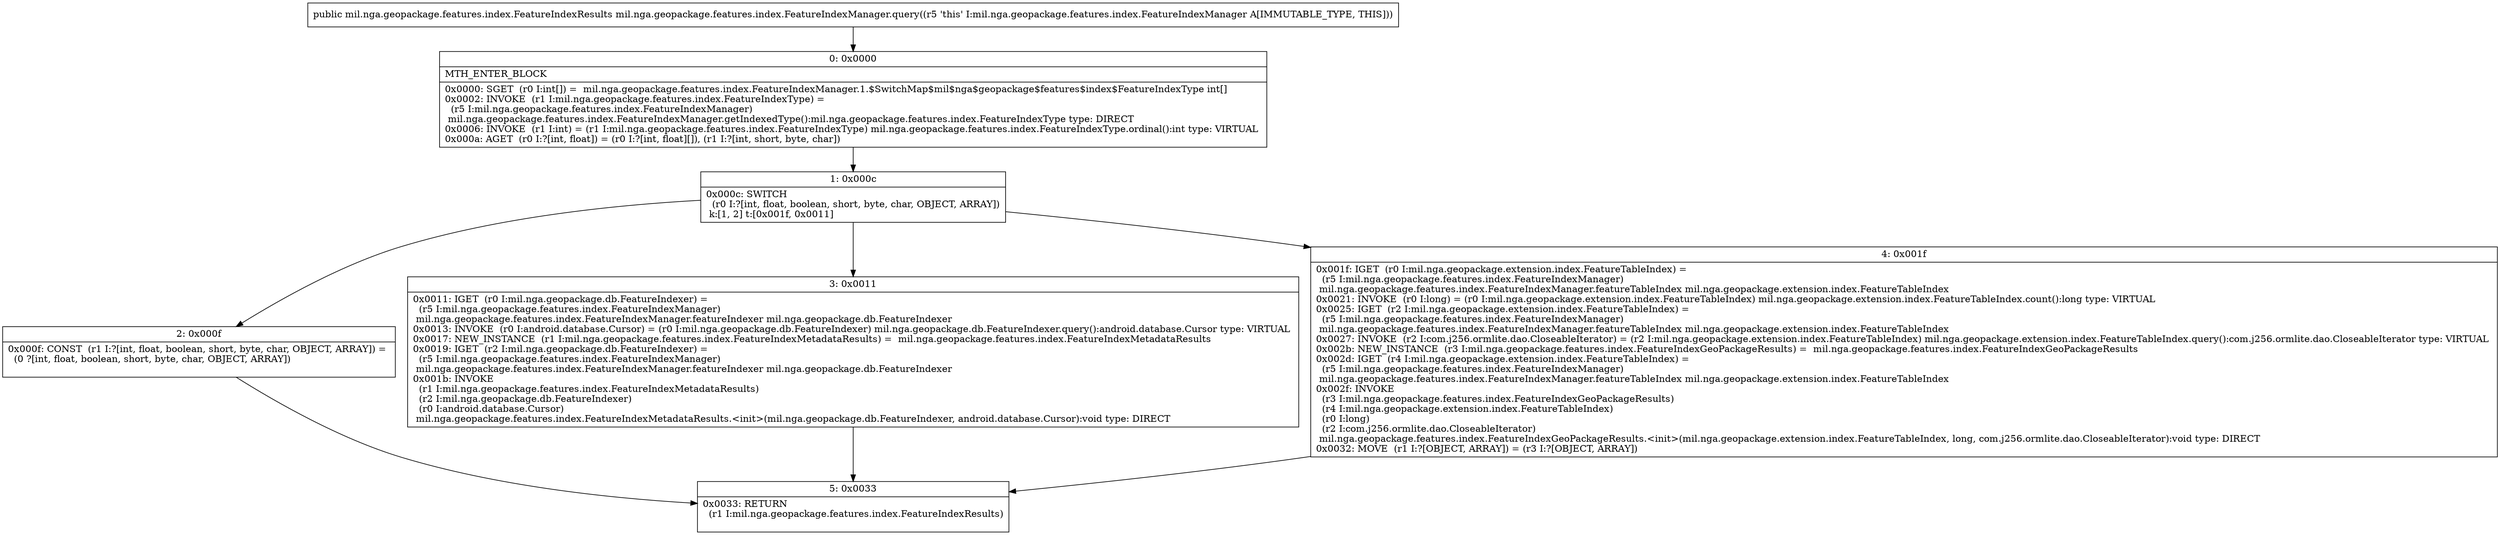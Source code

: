 digraph "CFG formil.nga.geopackage.features.index.FeatureIndexManager.query()Lmil\/nga\/geopackage\/features\/index\/FeatureIndexResults;" {
Node_0 [shape=record,label="{0\:\ 0x0000|MTH_ENTER_BLOCK\l|0x0000: SGET  (r0 I:int[]) =  mil.nga.geopackage.features.index.FeatureIndexManager.1.$SwitchMap$mil$nga$geopackage$features$index$FeatureIndexType int[] \l0x0002: INVOKE  (r1 I:mil.nga.geopackage.features.index.FeatureIndexType) = \l  (r5 I:mil.nga.geopackage.features.index.FeatureIndexManager)\l mil.nga.geopackage.features.index.FeatureIndexManager.getIndexedType():mil.nga.geopackage.features.index.FeatureIndexType type: DIRECT \l0x0006: INVOKE  (r1 I:int) = (r1 I:mil.nga.geopackage.features.index.FeatureIndexType) mil.nga.geopackage.features.index.FeatureIndexType.ordinal():int type: VIRTUAL \l0x000a: AGET  (r0 I:?[int, float]) = (r0 I:?[int, float][]), (r1 I:?[int, short, byte, char]) \l}"];
Node_1 [shape=record,label="{1\:\ 0x000c|0x000c: SWITCH  \l  (r0 I:?[int, float, boolean, short, byte, char, OBJECT, ARRAY])\l k:[1, 2] t:[0x001f, 0x0011] \l}"];
Node_2 [shape=record,label="{2\:\ 0x000f|0x000f: CONST  (r1 I:?[int, float, boolean, short, byte, char, OBJECT, ARRAY]) = \l  (0 ?[int, float, boolean, short, byte, char, OBJECT, ARRAY])\l \l}"];
Node_3 [shape=record,label="{3\:\ 0x0011|0x0011: IGET  (r0 I:mil.nga.geopackage.db.FeatureIndexer) = \l  (r5 I:mil.nga.geopackage.features.index.FeatureIndexManager)\l mil.nga.geopackage.features.index.FeatureIndexManager.featureIndexer mil.nga.geopackage.db.FeatureIndexer \l0x0013: INVOKE  (r0 I:android.database.Cursor) = (r0 I:mil.nga.geopackage.db.FeatureIndexer) mil.nga.geopackage.db.FeatureIndexer.query():android.database.Cursor type: VIRTUAL \l0x0017: NEW_INSTANCE  (r1 I:mil.nga.geopackage.features.index.FeatureIndexMetadataResults) =  mil.nga.geopackage.features.index.FeatureIndexMetadataResults \l0x0019: IGET  (r2 I:mil.nga.geopackage.db.FeatureIndexer) = \l  (r5 I:mil.nga.geopackage.features.index.FeatureIndexManager)\l mil.nga.geopackage.features.index.FeatureIndexManager.featureIndexer mil.nga.geopackage.db.FeatureIndexer \l0x001b: INVOKE  \l  (r1 I:mil.nga.geopackage.features.index.FeatureIndexMetadataResults)\l  (r2 I:mil.nga.geopackage.db.FeatureIndexer)\l  (r0 I:android.database.Cursor)\l mil.nga.geopackage.features.index.FeatureIndexMetadataResults.\<init\>(mil.nga.geopackage.db.FeatureIndexer, android.database.Cursor):void type: DIRECT \l}"];
Node_4 [shape=record,label="{4\:\ 0x001f|0x001f: IGET  (r0 I:mil.nga.geopackage.extension.index.FeatureTableIndex) = \l  (r5 I:mil.nga.geopackage.features.index.FeatureIndexManager)\l mil.nga.geopackage.features.index.FeatureIndexManager.featureTableIndex mil.nga.geopackage.extension.index.FeatureTableIndex \l0x0021: INVOKE  (r0 I:long) = (r0 I:mil.nga.geopackage.extension.index.FeatureTableIndex) mil.nga.geopackage.extension.index.FeatureTableIndex.count():long type: VIRTUAL \l0x0025: IGET  (r2 I:mil.nga.geopackage.extension.index.FeatureTableIndex) = \l  (r5 I:mil.nga.geopackage.features.index.FeatureIndexManager)\l mil.nga.geopackage.features.index.FeatureIndexManager.featureTableIndex mil.nga.geopackage.extension.index.FeatureTableIndex \l0x0027: INVOKE  (r2 I:com.j256.ormlite.dao.CloseableIterator) = (r2 I:mil.nga.geopackage.extension.index.FeatureTableIndex) mil.nga.geopackage.extension.index.FeatureTableIndex.query():com.j256.ormlite.dao.CloseableIterator type: VIRTUAL \l0x002b: NEW_INSTANCE  (r3 I:mil.nga.geopackage.features.index.FeatureIndexGeoPackageResults) =  mil.nga.geopackage.features.index.FeatureIndexGeoPackageResults \l0x002d: IGET  (r4 I:mil.nga.geopackage.extension.index.FeatureTableIndex) = \l  (r5 I:mil.nga.geopackage.features.index.FeatureIndexManager)\l mil.nga.geopackage.features.index.FeatureIndexManager.featureTableIndex mil.nga.geopackage.extension.index.FeatureTableIndex \l0x002f: INVOKE  \l  (r3 I:mil.nga.geopackage.features.index.FeatureIndexGeoPackageResults)\l  (r4 I:mil.nga.geopackage.extension.index.FeatureTableIndex)\l  (r0 I:long)\l  (r2 I:com.j256.ormlite.dao.CloseableIterator)\l mil.nga.geopackage.features.index.FeatureIndexGeoPackageResults.\<init\>(mil.nga.geopackage.extension.index.FeatureTableIndex, long, com.j256.ormlite.dao.CloseableIterator):void type: DIRECT \l0x0032: MOVE  (r1 I:?[OBJECT, ARRAY]) = (r3 I:?[OBJECT, ARRAY]) \l}"];
Node_5 [shape=record,label="{5\:\ 0x0033|0x0033: RETURN  \l  (r1 I:mil.nga.geopackage.features.index.FeatureIndexResults)\l \l}"];
MethodNode[shape=record,label="{public mil.nga.geopackage.features.index.FeatureIndexResults mil.nga.geopackage.features.index.FeatureIndexManager.query((r5 'this' I:mil.nga.geopackage.features.index.FeatureIndexManager A[IMMUTABLE_TYPE, THIS])) }"];
MethodNode -> Node_0;
Node_0 -> Node_1;
Node_1 -> Node_2;
Node_1 -> Node_3;
Node_1 -> Node_4;
Node_2 -> Node_5;
Node_3 -> Node_5;
Node_4 -> Node_5;
}

